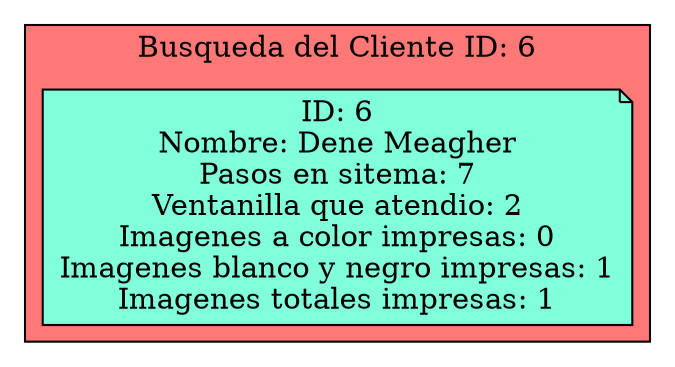 digraph L {
node[shape=note fillcolor="#A181FF" style =filled]
subgraph cluster_p{
    label= "Busqueda del Cliente ID: 6"
    bgcolor = "#FF7878"
Nodo1008925772[label="ID: 6
Nombre: Dene Meagher
Pasos en sitema: 7
Ventanilla que atendio: 2
Imagenes a color impresas: 0
Imagenes blanco y negro impresas: 1
Imagenes totales impresas: 1",fillcolor="#81FFDA"]

}}